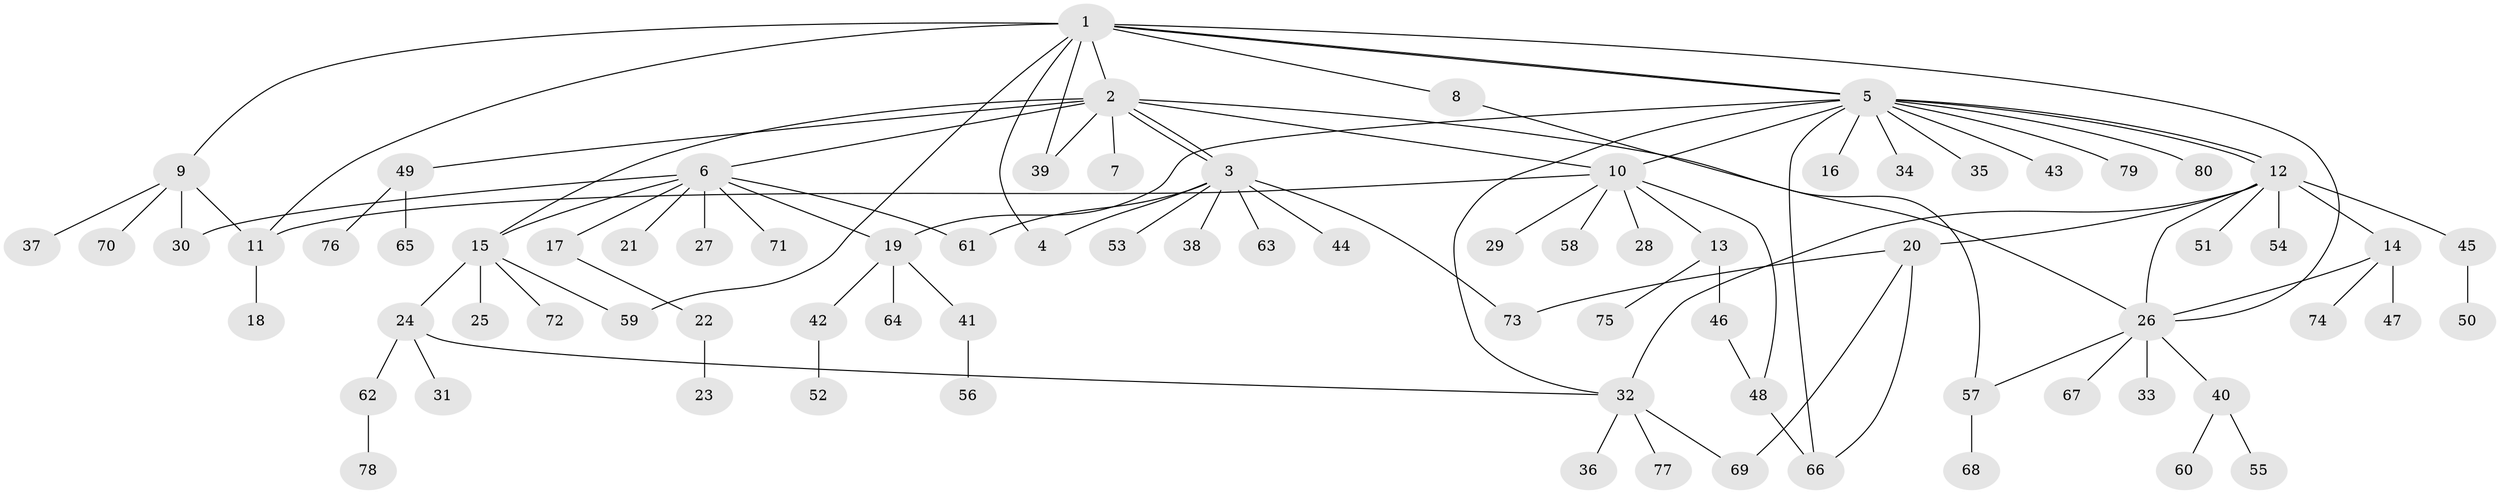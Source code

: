 // Generated by graph-tools (version 1.1) at 2025/14/03/09/25 04:14:22]
// undirected, 80 vertices, 103 edges
graph export_dot {
graph [start="1"]
  node [color=gray90,style=filled];
  1;
  2;
  3;
  4;
  5;
  6;
  7;
  8;
  9;
  10;
  11;
  12;
  13;
  14;
  15;
  16;
  17;
  18;
  19;
  20;
  21;
  22;
  23;
  24;
  25;
  26;
  27;
  28;
  29;
  30;
  31;
  32;
  33;
  34;
  35;
  36;
  37;
  38;
  39;
  40;
  41;
  42;
  43;
  44;
  45;
  46;
  47;
  48;
  49;
  50;
  51;
  52;
  53;
  54;
  55;
  56;
  57;
  58;
  59;
  60;
  61;
  62;
  63;
  64;
  65;
  66;
  67;
  68;
  69;
  70;
  71;
  72;
  73;
  74;
  75;
  76;
  77;
  78;
  79;
  80;
  1 -- 2;
  1 -- 4;
  1 -- 5;
  1 -- 5;
  1 -- 8;
  1 -- 9;
  1 -- 11;
  1 -- 26;
  1 -- 39;
  1 -- 59;
  2 -- 3;
  2 -- 3;
  2 -- 6;
  2 -- 7;
  2 -- 10;
  2 -- 15;
  2 -- 26;
  2 -- 39;
  2 -- 49;
  3 -- 4;
  3 -- 38;
  3 -- 44;
  3 -- 53;
  3 -- 61;
  3 -- 63;
  3 -- 73;
  5 -- 10;
  5 -- 12;
  5 -- 12;
  5 -- 16;
  5 -- 19;
  5 -- 32;
  5 -- 34;
  5 -- 35;
  5 -- 43;
  5 -- 66;
  5 -- 79;
  5 -- 80;
  6 -- 15;
  6 -- 17;
  6 -- 19;
  6 -- 21;
  6 -- 27;
  6 -- 30;
  6 -- 61;
  6 -- 71;
  8 -- 57;
  9 -- 11;
  9 -- 30;
  9 -- 37;
  9 -- 70;
  10 -- 11;
  10 -- 13;
  10 -- 28;
  10 -- 29;
  10 -- 48;
  10 -- 58;
  11 -- 18;
  12 -- 14;
  12 -- 20;
  12 -- 26;
  12 -- 32;
  12 -- 45;
  12 -- 51;
  12 -- 54;
  13 -- 46;
  13 -- 75;
  14 -- 26;
  14 -- 47;
  14 -- 74;
  15 -- 24;
  15 -- 25;
  15 -- 59;
  15 -- 72;
  17 -- 22;
  19 -- 41;
  19 -- 42;
  19 -- 64;
  20 -- 66;
  20 -- 69;
  20 -- 73;
  22 -- 23;
  24 -- 31;
  24 -- 32;
  24 -- 62;
  26 -- 33;
  26 -- 40;
  26 -- 57;
  26 -- 67;
  32 -- 36;
  32 -- 69;
  32 -- 77;
  40 -- 55;
  40 -- 60;
  41 -- 56;
  42 -- 52;
  45 -- 50;
  46 -- 48;
  48 -- 66;
  49 -- 65;
  49 -- 76;
  57 -- 68;
  62 -- 78;
}
